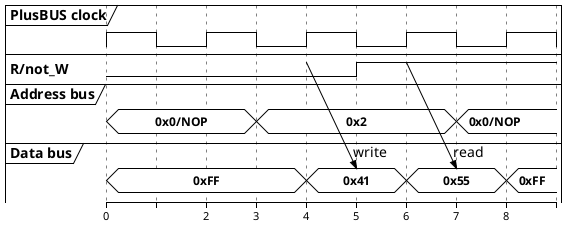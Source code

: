 @startuml
!theme plain

clock "PlusBUS clock" as com_clk with period 2
binary "R/not_W" as r_nw
concise "Address bus" as ab
concise "Data bus" as db


@0
ab is "0x0/NOP"
db is "0xFF"
r_nw is 0

@3
ab is "0x2"
r_nw is 0

@4
db is "0x41"
r_nw -> db@+1 : write

@5
r_nw is 1

@6
db is "0x55"
r_nw -> db@+1 : read

@7
ab is "0x0/NOP"

@8
db is "0xFF"

@enduml